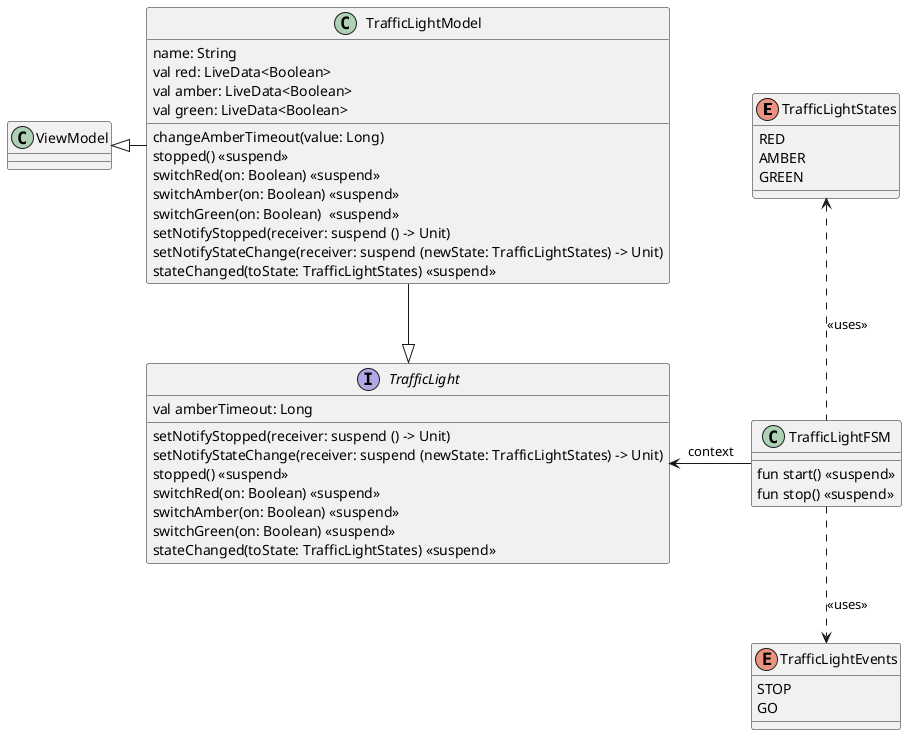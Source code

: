 @startuml

enum TrafficLightStates {
    RED
    AMBER
    GREEN
}

enum TrafficLightEvents {
    STOP
    GO
}

interface TrafficLight {
    val amberTimeout: Long
    setNotifyStopped(receiver: suspend () -> Unit)
    setNotifyStateChange(receiver: suspend (newState: TrafficLightStates) -> Unit)
    stopped() <<suspend>>
    switchRed(on: Boolean) <<suspend>>
    switchAmber(on: Boolean) <<suspend>>
    switchGreen(on: Boolean) <<suspend>>
    stateChanged(toState: TrafficLightStates) <<suspend>>
}

class TrafficLightFSM {
    fun start() <<suspend>>
    fun stop() <<suspend>>
}
TrafficLightFSM .up.> TrafficLightStates: <<uses>>
TrafficLightFSM ..> TrafficLightEvents: <<uses>>

TrafficLightFSM -left-> TrafficLight: context

class TrafficLightModel {
    name: String
    val red: LiveData<Boolean>
    val amber: LiveData<Boolean>
    val green: LiveData<Boolean>
    changeAmberTimeout(value: Long)
    stopped() <<suspend>>
    switchRed(on: Boolean) <<suspend>>
    switchAmber(on: Boolean) <<suspend>>
    switchGreen(on: Boolean)  <<suspend>>
    setNotifyStopped(receiver: suspend () -> Unit)
    setNotifyStateChange(receiver: suspend (newState: TrafficLightStates) -> Unit)
    stateChanged(toState: TrafficLightStates) <<suspend>>
}
TrafficLightModel --|> TrafficLight
TrafficLightModel -left-|> ViewModel
@enduml